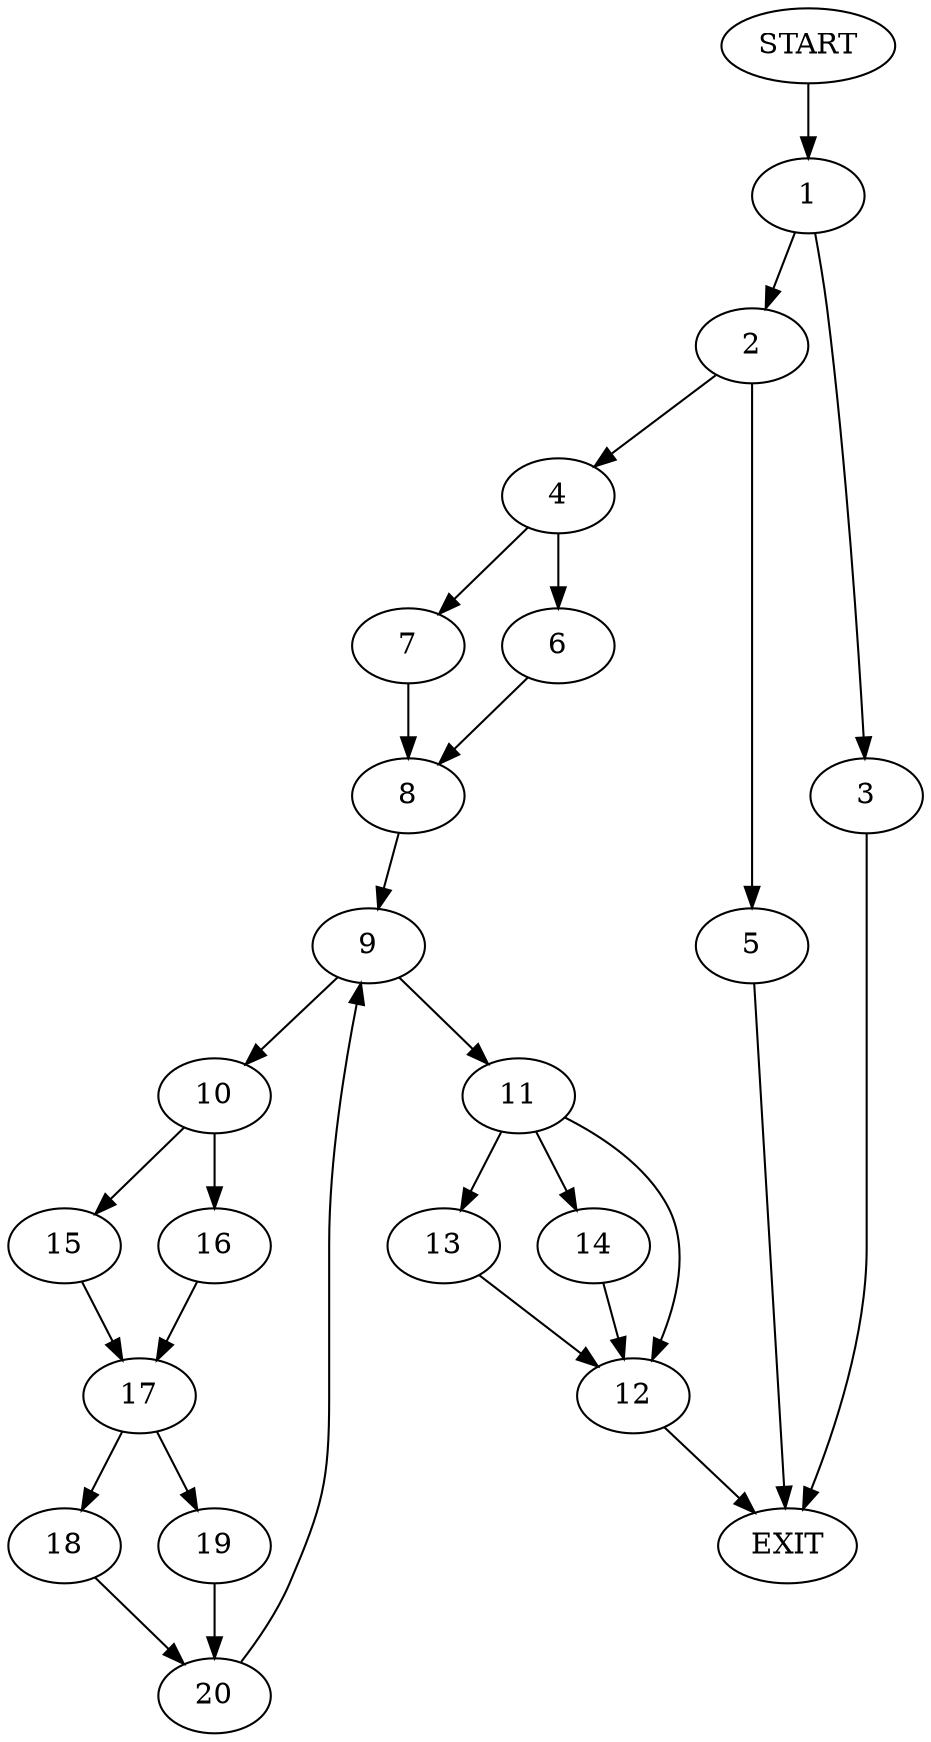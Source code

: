 digraph {
0 [label="START"]
21 [label="EXIT"]
0 -> 1
1 -> 2
1 -> 3
3 -> 21
2 -> 4
2 -> 5
4 -> 6
4 -> 7
5 -> 21
6 -> 8
7 -> 8
8 -> 9
9 -> 10
9 -> 11
11 -> 12
11 -> 13
11 -> 14
10 -> 15
10 -> 16
15 -> 17
16 -> 17
17 -> 18
17 -> 19
18 -> 20
19 -> 20
20 -> 9
12 -> 21
14 -> 12
13 -> 12
}
